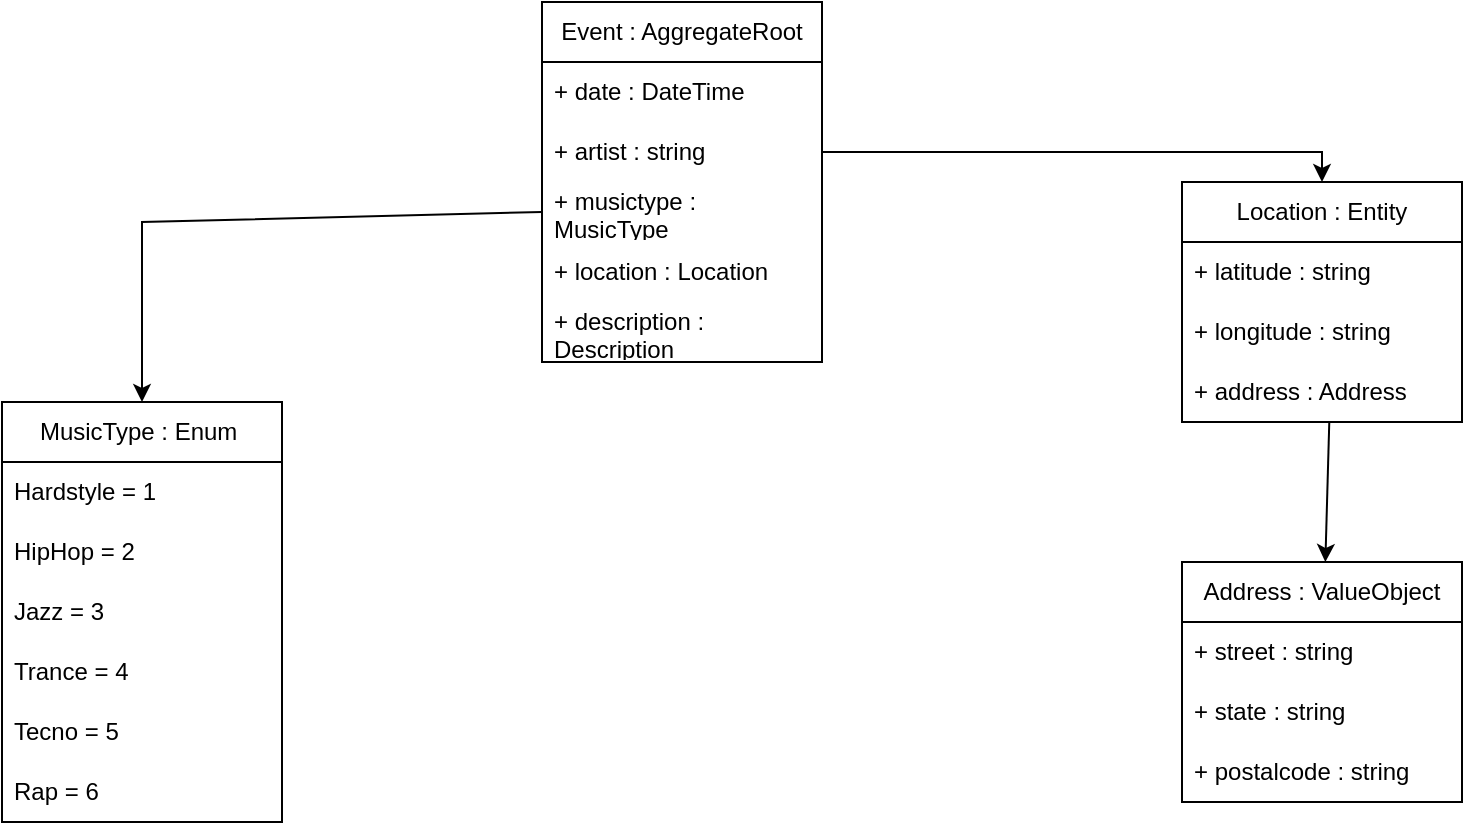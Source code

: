 <mxfile version="23.1.6" type="google">
  <diagram name="Página-1" id="yRbTayGv9ds7D0uxCgyy">
    <mxGraphModel grid="1" page="1" gridSize="10" guides="1" tooltips="1" connect="1" arrows="1" fold="1" pageScale="1" pageWidth="827" pageHeight="1169" math="0" shadow="0">
      <root>
        <mxCell id="0" />
        <mxCell id="1" parent="0" />
        <mxCell id="PToddbX5U9q8gnp_Texk-1" value="Event : AggregateRoot" style="swimlane;fontStyle=0;childLayout=stackLayout;horizontal=1;startSize=30;horizontalStack=0;resizeParent=1;resizeParentMax=0;resizeLast=0;collapsible=1;marginBottom=0;whiteSpace=wrap;html=1;" vertex="1" parent="1">
          <mxGeometry x="330" y="40" width="140" height="180" as="geometry" />
        </mxCell>
        <mxCell id="PToddbX5U9q8gnp_Texk-2" value="+ date : DateTime" style="text;strokeColor=none;fillColor=none;align=left;verticalAlign=middle;spacingLeft=4;spacingRight=4;overflow=hidden;points=[[0,0.5],[1,0.5]];portConstraint=eastwest;rotatable=0;whiteSpace=wrap;html=1;" vertex="1" parent="PToddbX5U9q8gnp_Texk-1">
          <mxGeometry y="30" width="140" height="30" as="geometry" />
        </mxCell>
        <mxCell id="PToddbX5U9q8gnp_Texk-3" value="+ artist : string" style="text;strokeColor=none;fillColor=none;align=left;verticalAlign=middle;spacingLeft=4;spacingRight=4;overflow=hidden;points=[[0,0.5],[1,0.5]];portConstraint=eastwest;rotatable=0;whiteSpace=wrap;html=1;" vertex="1" parent="PToddbX5U9q8gnp_Texk-1">
          <mxGeometry y="60" width="140" height="30" as="geometry" />
        </mxCell>
        <mxCell id="PToddbX5U9q8gnp_Texk-4" value="+ musictype : MusicType" style="text;strokeColor=none;fillColor=none;align=left;verticalAlign=middle;spacingLeft=4;spacingRight=4;overflow=hidden;points=[[0,0.5],[1,0.5]];portConstraint=eastwest;rotatable=0;whiteSpace=wrap;html=1;" vertex="1" parent="PToddbX5U9q8gnp_Texk-1">
          <mxGeometry y="90" width="140" height="30" as="geometry" />
        </mxCell>
        <mxCell id="PToddbX5U9q8gnp_Texk-5" value="+ location : Location" style="text;strokeColor=none;fillColor=none;align=left;verticalAlign=middle;spacingLeft=4;spacingRight=4;overflow=hidden;points=[[0,0.5],[1,0.5]];portConstraint=eastwest;rotatable=0;whiteSpace=wrap;html=1;" vertex="1" parent="PToddbX5U9q8gnp_Texk-1">
          <mxGeometry y="120" width="140" height="30" as="geometry" />
        </mxCell>
        <mxCell id="PToddbX5U9q8gnp_Texk-6" value="+ description : Description" style="text;strokeColor=none;fillColor=none;align=left;verticalAlign=middle;spacingLeft=4;spacingRight=4;overflow=hidden;points=[[0,0.5],[1,0.5]];portConstraint=eastwest;rotatable=0;whiteSpace=wrap;html=1;" vertex="1" parent="PToddbX5U9q8gnp_Texk-1">
          <mxGeometry y="150" width="140" height="30" as="geometry" />
        </mxCell>
        <mxCell id="PToddbX5U9q8gnp_Texk-7" value="MusicType : Enum&amp;nbsp;" style="swimlane;fontStyle=0;childLayout=stackLayout;horizontal=1;startSize=30;horizontalStack=0;resizeParent=1;resizeParentMax=0;resizeLast=0;collapsible=1;marginBottom=0;whiteSpace=wrap;html=1;" vertex="1" parent="1">
          <mxGeometry x="60" y="240" width="140" height="210" as="geometry" />
        </mxCell>
        <mxCell id="PToddbX5U9q8gnp_Texk-8" value="Hardstyle = 1" style="text;strokeColor=none;fillColor=none;align=left;verticalAlign=middle;spacingLeft=4;spacingRight=4;overflow=hidden;points=[[0,0.5],[1,0.5]];portConstraint=eastwest;rotatable=0;whiteSpace=wrap;html=1;" vertex="1" parent="PToddbX5U9q8gnp_Texk-7">
          <mxGeometry y="30" width="140" height="30" as="geometry" />
        </mxCell>
        <mxCell id="PToddbX5U9q8gnp_Texk-9" value="HipHop = 2" style="text;strokeColor=none;fillColor=none;align=left;verticalAlign=middle;spacingLeft=4;spacingRight=4;overflow=hidden;points=[[0,0.5],[1,0.5]];portConstraint=eastwest;rotatable=0;whiteSpace=wrap;html=1;" vertex="1" parent="PToddbX5U9q8gnp_Texk-7">
          <mxGeometry y="60" width="140" height="30" as="geometry" />
        </mxCell>
        <mxCell id="PToddbX5U9q8gnp_Texk-10" value="Jazz = 3" style="text;strokeColor=none;fillColor=none;align=left;verticalAlign=middle;spacingLeft=4;spacingRight=4;overflow=hidden;points=[[0,0.5],[1,0.5]];portConstraint=eastwest;rotatable=0;whiteSpace=wrap;html=1;" vertex="1" parent="PToddbX5U9q8gnp_Texk-7">
          <mxGeometry y="90" width="140" height="30" as="geometry" />
        </mxCell>
        <mxCell id="PToddbX5U9q8gnp_Texk-12" value="Trance = 4" style="text;strokeColor=none;fillColor=none;align=left;verticalAlign=middle;spacingLeft=4;spacingRight=4;overflow=hidden;points=[[0,0.5],[1,0.5]];portConstraint=eastwest;rotatable=0;whiteSpace=wrap;html=1;" vertex="1" parent="PToddbX5U9q8gnp_Texk-7">
          <mxGeometry y="120" width="140" height="30" as="geometry" />
        </mxCell>
        <mxCell id="PToddbX5U9q8gnp_Texk-13" value="Tecno = 5" style="text;strokeColor=none;fillColor=none;align=left;verticalAlign=middle;spacingLeft=4;spacingRight=4;overflow=hidden;points=[[0,0.5],[1,0.5]];portConstraint=eastwest;rotatable=0;whiteSpace=wrap;html=1;" vertex="1" parent="PToddbX5U9q8gnp_Texk-7">
          <mxGeometry y="150" width="140" height="30" as="geometry" />
        </mxCell>
        <mxCell id="PToddbX5U9q8gnp_Texk-14" value="Rap = 6" style="text;strokeColor=none;fillColor=none;align=left;verticalAlign=middle;spacingLeft=4;spacingRight=4;overflow=hidden;points=[[0,0.5],[1,0.5]];portConstraint=eastwest;rotatable=0;whiteSpace=wrap;html=1;" vertex="1" parent="PToddbX5U9q8gnp_Texk-7">
          <mxGeometry y="180" width="140" height="30" as="geometry" />
        </mxCell>
        <mxCell id="PToddbX5U9q8gnp_Texk-11" value="" style="endArrow=classic;html=1;rounded=0;exitX=0;exitY=0.5;exitDx=0;exitDy=0;entryX=0.5;entryY=0;entryDx=0;entryDy=0;" edge="1" parent="1" source="PToddbX5U9q8gnp_Texk-4" target="PToddbX5U9q8gnp_Texk-7">
          <mxGeometry width="50" height="50" relative="1" as="geometry">
            <mxPoint x="390" y="310" as="sourcePoint" />
            <mxPoint x="440" y="260" as="targetPoint" />
            <Array as="points">
              <mxPoint x="130" y="150" />
            </Array>
          </mxGeometry>
        </mxCell>
        <mxCell id="PToddbX5U9q8gnp_Texk-15" value="Location : Entity" style="swimlane;fontStyle=0;childLayout=stackLayout;horizontal=1;startSize=30;horizontalStack=0;resizeParent=1;resizeParentMax=0;resizeLast=0;collapsible=1;marginBottom=0;whiteSpace=wrap;html=1;" vertex="1" parent="1">
          <mxGeometry x="650" y="130" width="140" height="120" as="geometry" />
        </mxCell>
        <mxCell id="PToddbX5U9q8gnp_Texk-16" value="+ latitude : string" style="text;strokeColor=none;fillColor=none;align=left;verticalAlign=middle;spacingLeft=4;spacingRight=4;overflow=hidden;points=[[0,0.5],[1,0.5]];portConstraint=eastwest;rotatable=0;whiteSpace=wrap;html=1;" vertex="1" parent="PToddbX5U9q8gnp_Texk-15">
          <mxGeometry y="30" width="140" height="30" as="geometry" />
        </mxCell>
        <mxCell id="PToddbX5U9q8gnp_Texk-17" value="+ longitude : string" style="text;strokeColor=none;fillColor=none;align=left;verticalAlign=middle;spacingLeft=4;spacingRight=4;overflow=hidden;points=[[0,0.5],[1,0.5]];portConstraint=eastwest;rotatable=0;whiteSpace=wrap;html=1;" vertex="1" parent="PToddbX5U9q8gnp_Texk-15">
          <mxGeometry y="60" width="140" height="30" as="geometry" />
        </mxCell>
        <mxCell id="PToddbX5U9q8gnp_Texk-18" value="+ address : Address" style="text;strokeColor=none;fillColor=none;align=left;verticalAlign=middle;spacingLeft=4;spacingRight=4;overflow=hidden;points=[[0,0.5],[1,0.5]];portConstraint=eastwest;rotatable=0;whiteSpace=wrap;html=1;" vertex="1" parent="PToddbX5U9q8gnp_Texk-15">
          <mxGeometry y="90" width="140" height="30" as="geometry" />
        </mxCell>
        <mxCell id="PToddbX5U9q8gnp_Texk-19" value="" style="endArrow=classic;html=1;rounded=0;exitX=1;exitY=0.5;exitDx=0;exitDy=0;entryX=0.5;entryY=0;entryDx=0;entryDy=0;" edge="1" parent="1" source="PToddbX5U9q8gnp_Texk-3" target="PToddbX5U9q8gnp_Texk-15">
          <mxGeometry width="50" height="50" relative="1" as="geometry">
            <mxPoint x="390" y="310" as="sourcePoint" />
            <mxPoint x="720" y="115" as="targetPoint" />
            <Array as="points">
              <mxPoint x="720" y="115" />
            </Array>
          </mxGeometry>
        </mxCell>
        <mxCell id="PToddbX5U9q8gnp_Texk-20" value="Address : ValueObject" style="swimlane;fontStyle=0;childLayout=stackLayout;horizontal=1;startSize=30;horizontalStack=0;resizeParent=1;resizeParentMax=0;resizeLast=0;collapsible=1;marginBottom=0;whiteSpace=wrap;html=1;" vertex="1" parent="1">
          <mxGeometry x="650" y="320" width="140" height="120" as="geometry" />
        </mxCell>
        <mxCell id="PToddbX5U9q8gnp_Texk-21" value="+ street : string" style="text;strokeColor=none;fillColor=none;align=left;verticalAlign=middle;spacingLeft=4;spacingRight=4;overflow=hidden;points=[[0,0.5],[1,0.5]];portConstraint=eastwest;rotatable=0;whiteSpace=wrap;html=1;" vertex="1" parent="PToddbX5U9q8gnp_Texk-20">
          <mxGeometry y="30" width="140" height="30" as="geometry" />
        </mxCell>
        <mxCell id="PToddbX5U9q8gnp_Texk-22" value="+ state : string" style="text;strokeColor=none;fillColor=none;align=left;verticalAlign=middle;spacingLeft=4;spacingRight=4;overflow=hidden;points=[[0,0.5],[1,0.5]];portConstraint=eastwest;rotatable=0;whiteSpace=wrap;html=1;" vertex="1" parent="PToddbX5U9q8gnp_Texk-20">
          <mxGeometry y="60" width="140" height="30" as="geometry" />
        </mxCell>
        <mxCell id="PToddbX5U9q8gnp_Texk-23" value="+ postalcode : string" style="text;strokeColor=none;fillColor=none;align=left;verticalAlign=middle;spacingLeft=4;spacingRight=4;overflow=hidden;points=[[0,0.5],[1,0.5]];portConstraint=eastwest;rotatable=0;whiteSpace=wrap;html=1;" vertex="1" parent="PToddbX5U9q8gnp_Texk-20">
          <mxGeometry y="90" width="140" height="30" as="geometry" />
        </mxCell>
        <mxCell id="PToddbX5U9q8gnp_Texk-24" value="" style="endArrow=classic;html=1;rounded=0;exitX=0.526;exitY=1;exitDx=0;exitDy=0;exitPerimeter=0;" edge="1" parent="1" source="PToddbX5U9q8gnp_Texk-18" target="PToddbX5U9q8gnp_Texk-20">
          <mxGeometry width="50" height="50" relative="1" as="geometry">
            <mxPoint x="390" y="310" as="sourcePoint" />
            <mxPoint x="440" y="260" as="targetPoint" />
          </mxGeometry>
        </mxCell>
      </root>
    </mxGraphModel>
  </diagram>
</mxfile>
